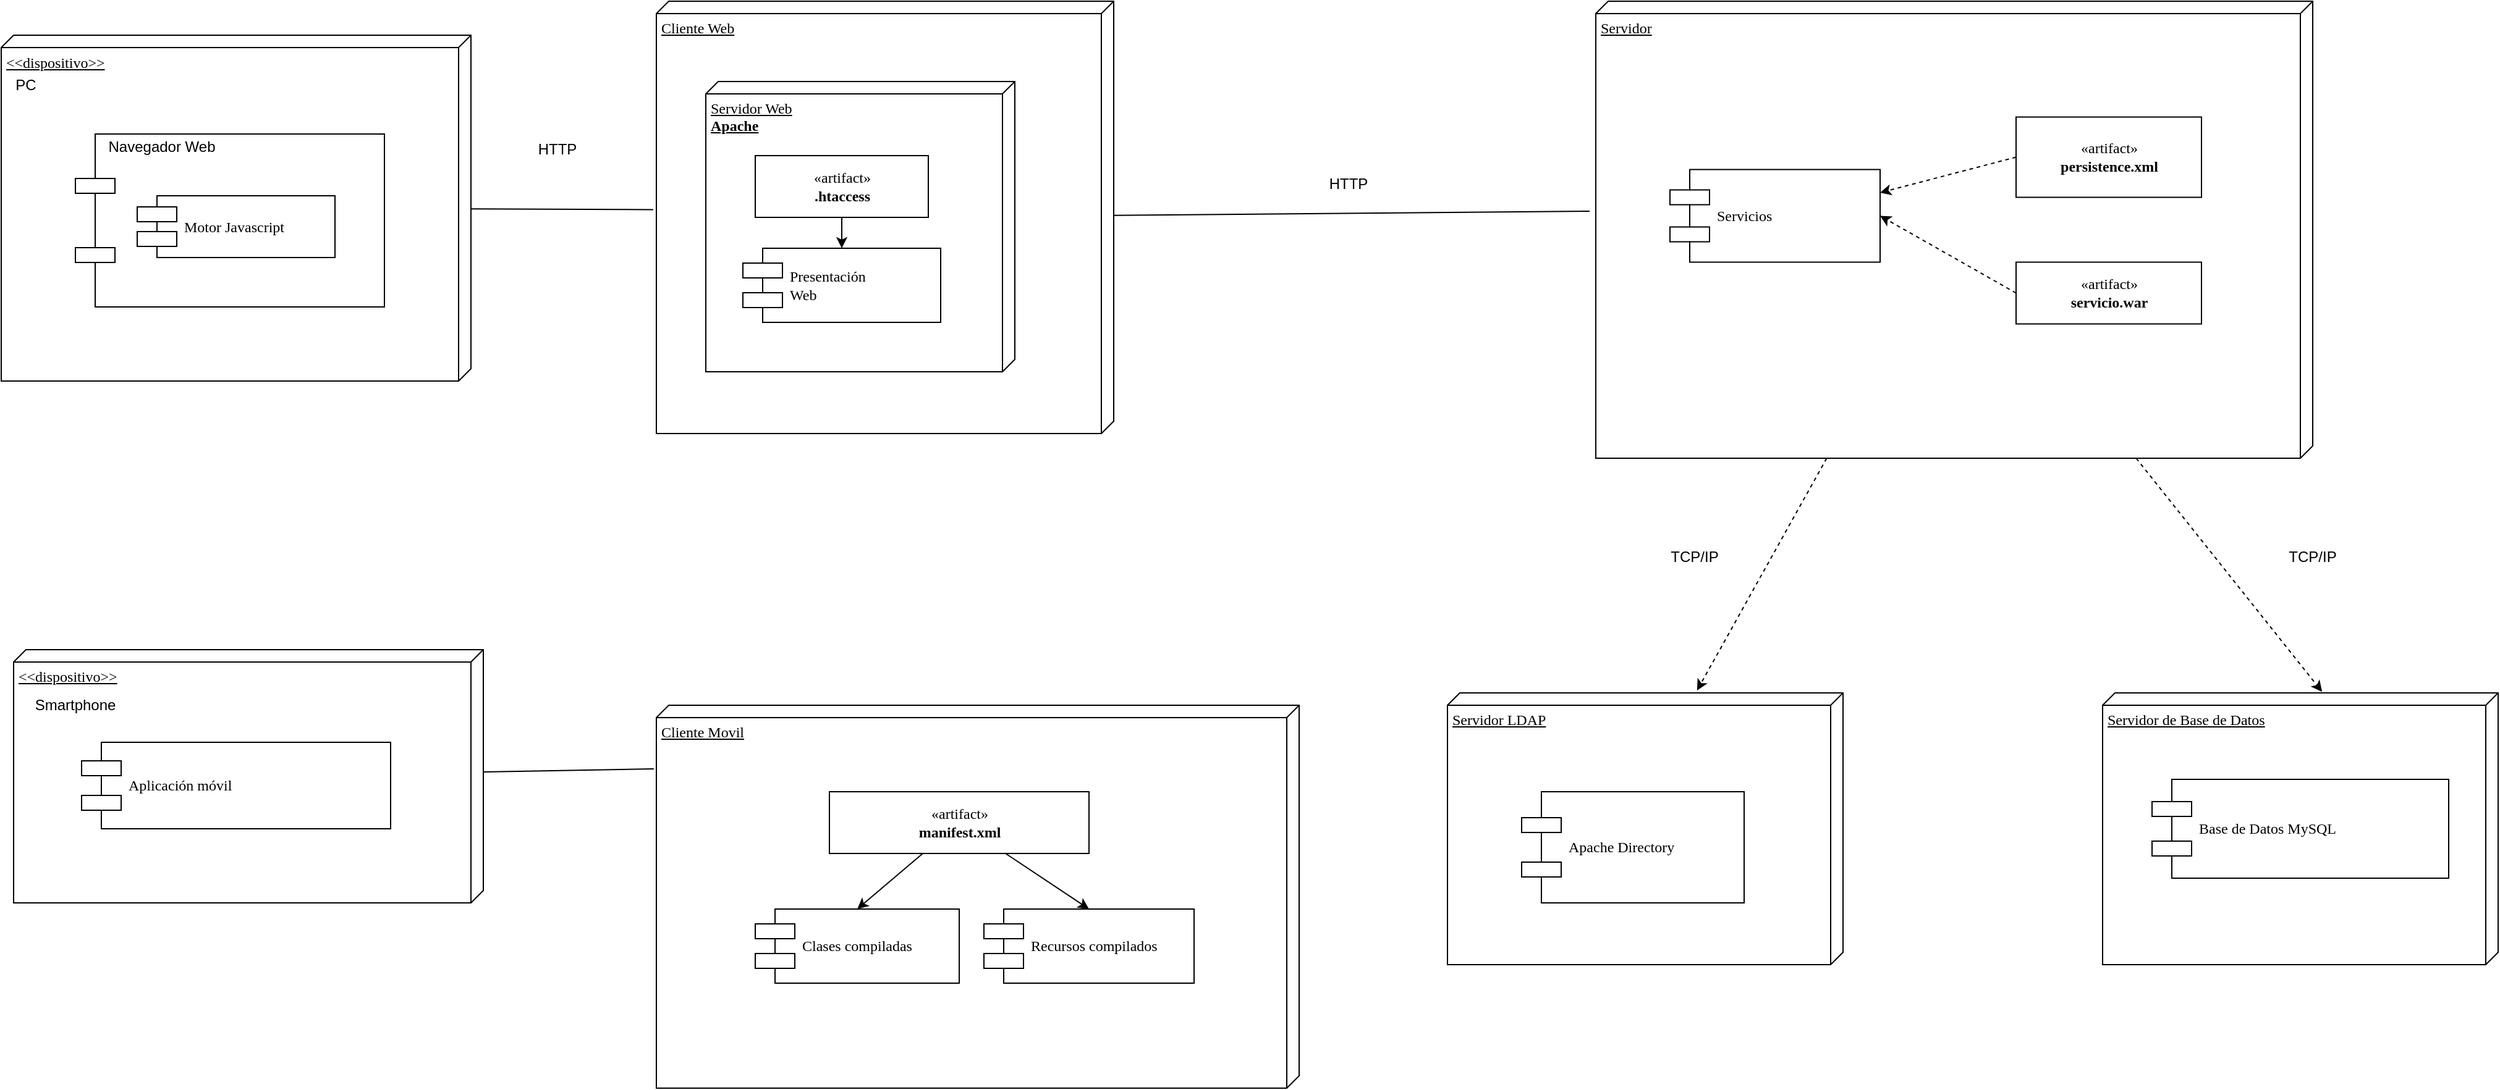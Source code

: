<mxfile version="13.10.4" type="github">
  <diagram name="DD" id="5f0bae14-7c28-e335-631c-24af17079c00">
    <mxGraphModel dx="1329" dy="731" grid="1" gridSize="10" guides="1" tooltips="1" connect="1" arrows="1" fold="1" page="1" pageScale="1" pageWidth="1100" pageHeight="850" background="#ffffff" math="0" shadow="0">
      <root>
        <mxCell id="0" />
        <mxCell id="1" parent="0" />
        <mxCell id="zCYu2N9zkDKBF8dn4s-w-119" style="edgeStyle=none;rounded=0;orthogonalLoop=1;jettySize=auto;html=1;endArrow=none;endFill=0;" edge="1" parent="1" source="zCYu2N9zkDKBF8dn4s-w-28">
          <mxGeometry relative="1" as="geometry">
            <mxPoint x="1355" y="370" as="targetPoint" />
          </mxGeometry>
        </mxCell>
        <mxCell id="zCYu2N9zkDKBF8dn4s-w-28" value="Cliente Web" style="verticalAlign=top;align=left;spacingTop=8;spacingLeft=2;spacingRight=12;shape=cube;size=10;direction=south;fontStyle=4;html=1;rounded=0;shadow=0;comic=0;labelBackgroundColor=none;strokeWidth=1;fontFamily=Verdana;fontSize=12" vertex="1" parent="1">
          <mxGeometry x="600" y="200" width="370" height="350" as="geometry" />
        </mxCell>
        <mxCell id="zCYu2N9zkDKBF8dn4s-w-115" style="edgeStyle=none;rounded=0;orthogonalLoop=1;jettySize=auto;html=1;entryX=-0.009;entryY=0.369;entryDx=0;entryDy=0;entryPerimeter=0;dashed=1;endArrow=classic;endFill=1;" edge="1" parent="1" source="zCYu2N9zkDKBF8dn4s-w-32" target="zCYu2N9zkDKBF8dn4s-w-69">
          <mxGeometry relative="1" as="geometry" />
        </mxCell>
        <mxCell id="zCYu2N9zkDKBF8dn4s-w-117" style="edgeStyle=none;rounded=0;orthogonalLoop=1;jettySize=auto;html=1;entryX=-0.004;entryY=0.445;entryDx=0;entryDy=0;entryPerimeter=0;dashed=1;endArrow=classic;endFill=1;" edge="1" parent="1" source="zCYu2N9zkDKBF8dn4s-w-32" target="zCYu2N9zkDKBF8dn4s-w-72">
          <mxGeometry relative="1" as="geometry" />
        </mxCell>
        <mxCell id="zCYu2N9zkDKBF8dn4s-w-32" value="Servidor" style="verticalAlign=top;align=left;spacingTop=8;spacingLeft=2;spacingRight=12;shape=cube;size=10;direction=south;fontStyle=4;html=1;rounded=0;shadow=0;comic=0;labelBackgroundColor=none;strokeWidth=1;fontFamily=Verdana;fontSize=12" vertex="1" parent="1">
          <mxGeometry x="1360" y="200" width="580" height="370" as="geometry" />
        </mxCell>
        <mxCell id="zCYu2N9zkDKBF8dn4s-w-113" style="edgeStyle=none;rounded=0;orthogonalLoop=1;jettySize=auto;html=1;exitX=0;exitY=0.5;exitDx=0;exitDy=0;entryX=1;entryY=0.25;entryDx=0;entryDy=0;endArrow=classic;endFill=1;dashed=1;" edge="1" parent="1" source="zCYu2N9zkDKBF8dn4s-w-55" target="zCYu2N9zkDKBF8dn4s-w-56">
          <mxGeometry relative="1" as="geometry" />
        </mxCell>
        <mxCell id="zCYu2N9zkDKBF8dn4s-w-55" value="«artifact»&lt;br&gt;&lt;b&gt;persistence.xml&lt;/b&gt;" style="html=1;rounded=0;shadow=0;comic=0;labelBackgroundColor=none;strokeWidth=1;fontFamily=Verdana;fontSize=12;align=center;" vertex="1" parent="1">
          <mxGeometry x="1700" y="293.75" width="150" height="65" as="geometry" />
        </mxCell>
        <mxCell id="zCYu2N9zkDKBF8dn4s-w-56" value="Servicios" style="shape=component;align=left;spacingLeft=36;rounded=0;shadow=0;comic=0;labelBackgroundColor=none;strokeWidth=1;fontFamily=Verdana;fontSize=12;html=1;" vertex="1" parent="1">
          <mxGeometry x="1420" y="336.25" width="170" height="75" as="geometry" />
        </mxCell>
        <mxCell id="zCYu2N9zkDKBF8dn4s-w-69" value="Servidor LDAP" style="verticalAlign=top;align=left;spacingTop=8;spacingLeft=2;spacingRight=12;shape=cube;size=10;direction=south;fontStyle=4;html=1;rounded=0;shadow=0;comic=0;labelBackgroundColor=none;strokeWidth=1;fontFamily=Verdana;fontSize=12" vertex="1" parent="1">
          <mxGeometry x="1240" y="760" width="320" height="220" as="geometry" />
        </mxCell>
        <mxCell id="zCYu2N9zkDKBF8dn4s-w-70" value="Apache Directory" style="shape=component;align=left;spacingLeft=36;rounded=0;shadow=0;comic=0;labelBackgroundColor=none;strokeWidth=1;fontFamily=Verdana;fontSize=12;html=1;" vertex="1" parent="1">
          <mxGeometry x="1300" y="840" width="180" height="90" as="geometry" />
        </mxCell>
        <mxCell id="zCYu2N9zkDKBF8dn4s-w-72" value="Servidor de Base de Datos" style="verticalAlign=top;align=left;spacingTop=8;spacingLeft=2;spacingRight=12;shape=cube;size=10;direction=south;fontStyle=4;html=1;rounded=0;shadow=0;comic=0;labelBackgroundColor=none;strokeWidth=1;fontFamily=Verdana;fontSize=12" vertex="1" parent="1">
          <mxGeometry x="1770" y="760" width="320" height="220" as="geometry" />
        </mxCell>
        <mxCell id="zCYu2N9zkDKBF8dn4s-w-74" value="Base de Datos MySQL" style="shape=component;align=left;spacingLeft=36;rounded=0;shadow=0;comic=0;labelBackgroundColor=none;strokeWidth=1;fontFamily=Verdana;fontSize=12;html=1;" vertex="1" parent="1">
          <mxGeometry x="1810" y="830" width="240" height="80" as="geometry" />
        </mxCell>
        <mxCell id="zCYu2N9zkDKBF8dn4s-w-99" style="edgeStyle=none;rounded=0;orthogonalLoop=1;jettySize=auto;html=1;entryX=0.482;entryY=1.007;entryDx=0;entryDy=0;entryPerimeter=0;endArrow=none;endFill=0;" edge="1" parent="1" source="zCYu2N9zkDKBF8dn4s-w-75" target="zCYu2N9zkDKBF8dn4s-w-28">
          <mxGeometry relative="1" as="geometry" />
        </mxCell>
        <mxCell id="zCYu2N9zkDKBF8dn4s-w-75" value="&amp;lt;&amp;lt;dispositivo&amp;gt;&amp;gt;" style="verticalAlign=top;align=left;spacingTop=8;spacingLeft=2;spacingRight=12;shape=cube;size=10;direction=south;fontStyle=4;html=1;rounded=0;shadow=0;comic=0;labelBackgroundColor=none;strokeWidth=1;fontFamily=Verdana;fontSize=12" vertex="1" parent="1">
          <mxGeometry x="70" y="227.5" width="380" height="280" as="geometry" />
        </mxCell>
        <mxCell id="zCYu2N9zkDKBF8dn4s-w-76" value="" style="shape=component;align=left;spacingLeft=36;rounded=0;shadow=0;comic=0;labelBackgroundColor=none;strokeWidth=1;fontFamily=Verdana;fontSize=12;html=1;" vertex="1" parent="1">
          <mxGeometry x="130" y="307.5" width="250" height="140" as="geometry" />
        </mxCell>
        <mxCell id="zCYu2N9zkDKBF8dn4s-w-77" value="Navegador Web" style="text;html=1;strokeColor=none;fillColor=none;align=center;verticalAlign=middle;whiteSpace=wrap;rounded=0;" vertex="1" parent="1">
          <mxGeometry x="150" y="307.5" width="100" height="20" as="geometry" />
        </mxCell>
        <mxCell id="zCYu2N9zkDKBF8dn4s-w-78" value="Motor Javascript" style="shape=component;align=left;spacingLeft=36;rounded=0;shadow=0;comic=0;labelBackgroundColor=none;strokeWidth=1;fontFamily=Verdana;fontSize=12;html=1;" vertex="1" parent="1">
          <mxGeometry x="180" y="357.5" width="160" height="50" as="geometry" />
        </mxCell>
        <mxCell id="zCYu2N9zkDKBF8dn4s-w-79" value="PC" style="text;html=1;strokeColor=none;fillColor=none;align=center;verticalAlign=middle;whiteSpace=wrap;rounded=0;" vertex="1" parent="1">
          <mxGeometry x="70" y="257.5" width="40" height="20" as="geometry" />
        </mxCell>
        <mxCell id="zCYu2N9zkDKBF8dn4s-w-92" style="rounded=0;orthogonalLoop=1;jettySize=auto;html=1;entryX=0.166;entryY=1.004;entryDx=0;entryDy=0;entryPerimeter=0;endArrow=none;endFill=0;" edge="1" parent="1" source="zCYu2N9zkDKBF8dn4s-w-80" target="zCYu2N9zkDKBF8dn4s-w-86">
          <mxGeometry relative="1" as="geometry" />
        </mxCell>
        <mxCell id="zCYu2N9zkDKBF8dn4s-w-80" value="&amp;lt;&amp;lt;dispositivo&amp;gt;&amp;gt;" style="verticalAlign=top;align=left;spacingTop=8;spacingLeft=2;spacingRight=12;shape=cube;size=10;direction=south;fontStyle=4;html=1;rounded=0;shadow=0;comic=0;labelBackgroundColor=none;strokeWidth=1;fontFamily=Verdana;fontSize=12" vertex="1" parent="1">
          <mxGeometry x="80" y="725" width="380" height="205" as="geometry" />
        </mxCell>
        <mxCell id="zCYu2N9zkDKBF8dn4s-w-84" value="Smartphone" style="text;html=1;strokeColor=none;fillColor=none;align=center;verticalAlign=middle;whiteSpace=wrap;rounded=0;" vertex="1" parent="1">
          <mxGeometry x="110" y="760" width="40" height="20" as="geometry" />
        </mxCell>
        <mxCell id="zCYu2N9zkDKBF8dn4s-w-86" value="Cliente Movil" style="verticalAlign=top;align=left;spacingTop=8;spacingLeft=2;spacingRight=12;shape=cube;size=10;direction=south;fontStyle=4;html=1;rounded=0;shadow=0;comic=0;labelBackgroundColor=none;strokeWidth=1;fontFamily=Verdana;fontSize=12" vertex="1" parent="1">
          <mxGeometry x="600" y="770" width="520" height="310" as="geometry" />
        </mxCell>
        <mxCell id="zCYu2N9zkDKBF8dn4s-w-90" value="HTTP" style="text;html=1;strokeColor=none;fillColor=none;align=center;verticalAlign=middle;whiteSpace=wrap;rounded=0;" vertex="1" parent="1">
          <mxGeometry x="500" y="310" width="40" height="20" as="geometry" />
        </mxCell>
        <mxCell id="zCYu2N9zkDKBF8dn4s-w-95" value="Servidor Web&lt;br&gt;&lt;b&gt;Apache&lt;/b&gt;" style="verticalAlign=top;align=left;spacingTop=8;spacingLeft=2;spacingRight=12;shape=cube;size=10;direction=south;fontStyle=4;html=1;rounded=0;shadow=0;comic=0;labelBackgroundColor=none;strokeWidth=1;fontFamily=Verdana;fontSize=12" vertex="1" parent="1">
          <mxGeometry x="640" y="265" width="250" height="235" as="geometry" />
        </mxCell>
        <mxCell id="zCYu2N9zkDKBF8dn4s-w-100" style="edgeStyle=none;rounded=0;orthogonalLoop=1;jettySize=auto;html=1;exitX=0.5;exitY=1;exitDx=0;exitDy=0;endArrow=classic;endFill=1;entryX=0.5;entryY=0;entryDx=0;entryDy=0;" edge="1" parent="1" source="zCYu2N9zkDKBF8dn4s-w-96" target="zCYu2N9zkDKBF8dn4s-w-102">
          <mxGeometry relative="1" as="geometry">
            <mxPoint x="735" y="400" as="targetPoint" />
          </mxGeometry>
        </mxCell>
        <mxCell id="zCYu2N9zkDKBF8dn4s-w-96" value="«artifact»&lt;br&gt;&lt;b&gt;.htaccess&lt;/b&gt;" style="html=1;rounded=0;shadow=0;comic=0;labelBackgroundColor=none;strokeWidth=1;fontFamily=Verdana;fontSize=12;align=center;" vertex="1" parent="1">
          <mxGeometry x="680" y="325" width="140" height="50" as="geometry" />
        </mxCell>
        <mxCell id="zCYu2N9zkDKBF8dn4s-w-102" value="Presentación&lt;br&gt;Web" style="shape=component;align=left;spacingLeft=36;rounded=0;shadow=0;comic=0;labelBackgroundColor=none;strokeWidth=1;fontFamily=Verdana;fontSize=12;html=1;" vertex="1" parent="1">
          <mxGeometry x="670" y="400" width="160" height="60" as="geometry" />
        </mxCell>
        <mxCell id="zCYu2N9zkDKBF8dn4s-w-107" style="edgeStyle=none;rounded=0;orthogonalLoop=1;jettySize=auto;html=1;entryX=0.5;entryY=0;entryDx=0;entryDy=0;endArrow=classic;endFill=1;" edge="1" parent="1" source="zCYu2N9zkDKBF8dn4s-w-104" target="zCYu2N9zkDKBF8dn4s-w-106">
          <mxGeometry relative="1" as="geometry" />
        </mxCell>
        <mxCell id="zCYu2N9zkDKBF8dn4s-w-109" style="edgeStyle=none;rounded=0;orthogonalLoop=1;jettySize=auto;html=1;entryX=0.5;entryY=0;entryDx=0;entryDy=0;endArrow=classic;endFill=1;" edge="1" parent="1" source="zCYu2N9zkDKBF8dn4s-w-104" target="zCYu2N9zkDKBF8dn4s-w-108">
          <mxGeometry relative="1" as="geometry" />
        </mxCell>
        <mxCell id="zCYu2N9zkDKBF8dn4s-w-104" value="«artifact»&lt;br&gt;&lt;b&gt;manifest.xml&lt;/b&gt;" style="html=1;rounded=0;shadow=0;comic=0;labelBackgroundColor=none;strokeWidth=1;fontFamily=Verdana;fontSize=12;align=center;" vertex="1" parent="1">
          <mxGeometry x="740" y="840" width="210" height="50" as="geometry" />
        </mxCell>
        <mxCell id="zCYu2N9zkDKBF8dn4s-w-106" value="Clases compiladas" style="shape=component;align=left;spacingLeft=36;rounded=0;shadow=0;comic=0;labelBackgroundColor=none;strokeWidth=1;fontFamily=Verdana;fontSize=12;html=1;" vertex="1" parent="1">
          <mxGeometry x="680" y="935" width="165" height="60" as="geometry" />
        </mxCell>
        <mxCell id="zCYu2N9zkDKBF8dn4s-w-108" value="Recursos compilados" style="shape=component;align=left;spacingLeft=36;rounded=0;shadow=0;comic=0;labelBackgroundColor=none;strokeWidth=1;fontFamily=Verdana;fontSize=12;html=1;" vertex="1" parent="1">
          <mxGeometry x="865" y="935" width="170" height="60" as="geometry" />
        </mxCell>
        <mxCell id="zCYu2N9zkDKBF8dn4s-w-110" value="Aplicación móvil" style="shape=component;align=left;spacingLeft=36;rounded=0;shadow=0;comic=0;labelBackgroundColor=none;strokeWidth=1;fontFamily=Verdana;fontSize=12;html=1;" vertex="1" parent="1">
          <mxGeometry x="135" y="800" width="250" height="70" as="geometry" />
        </mxCell>
        <mxCell id="zCYu2N9zkDKBF8dn4s-w-114" style="edgeStyle=none;rounded=0;orthogonalLoop=1;jettySize=auto;html=1;exitX=0;exitY=0.5;exitDx=0;exitDy=0;entryX=1;entryY=0.5;entryDx=0;entryDy=0;endArrow=classic;endFill=1;dashed=1;" edge="1" parent="1" source="zCYu2N9zkDKBF8dn4s-w-112" target="zCYu2N9zkDKBF8dn4s-w-56">
          <mxGeometry relative="1" as="geometry" />
        </mxCell>
        <mxCell id="zCYu2N9zkDKBF8dn4s-w-112" value="«artifact»&lt;br&gt;&lt;b&gt;servicio.war&lt;/b&gt;" style="html=1;rounded=0;shadow=0;comic=0;labelBackgroundColor=none;strokeWidth=1;fontFamily=Verdana;fontSize=12;align=center;" vertex="1" parent="1">
          <mxGeometry x="1700" y="411.25" width="150" height="50" as="geometry" />
        </mxCell>
        <mxCell id="zCYu2N9zkDKBF8dn4s-w-116" value="TCP/IP" style="text;html=1;strokeColor=none;fillColor=none;align=center;verticalAlign=middle;whiteSpace=wrap;rounded=0;" vertex="1" parent="1">
          <mxGeometry x="1420" y="640" width="40" height="20" as="geometry" />
        </mxCell>
        <mxCell id="zCYu2N9zkDKBF8dn4s-w-118" value="TCP/IP" style="text;html=1;strokeColor=none;fillColor=none;align=center;verticalAlign=middle;whiteSpace=wrap;rounded=0;" vertex="1" parent="1">
          <mxGeometry x="1920" y="640" width="40" height="20" as="geometry" />
        </mxCell>
        <mxCell id="zCYu2N9zkDKBF8dn4s-w-120" value="HTTP" style="text;html=1;strokeColor=none;fillColor=none;align=center;verticalAlign=middle;whiteSpace=wrap;rounded=0;" vertex="1" parent="1">
          <mxGeometry x="1140" y="337.5" width="40" height="20" as="geometry" />
        </mxCell>
      </root>
    </mxGraphModel>
  </diagram>
</mxfile>
